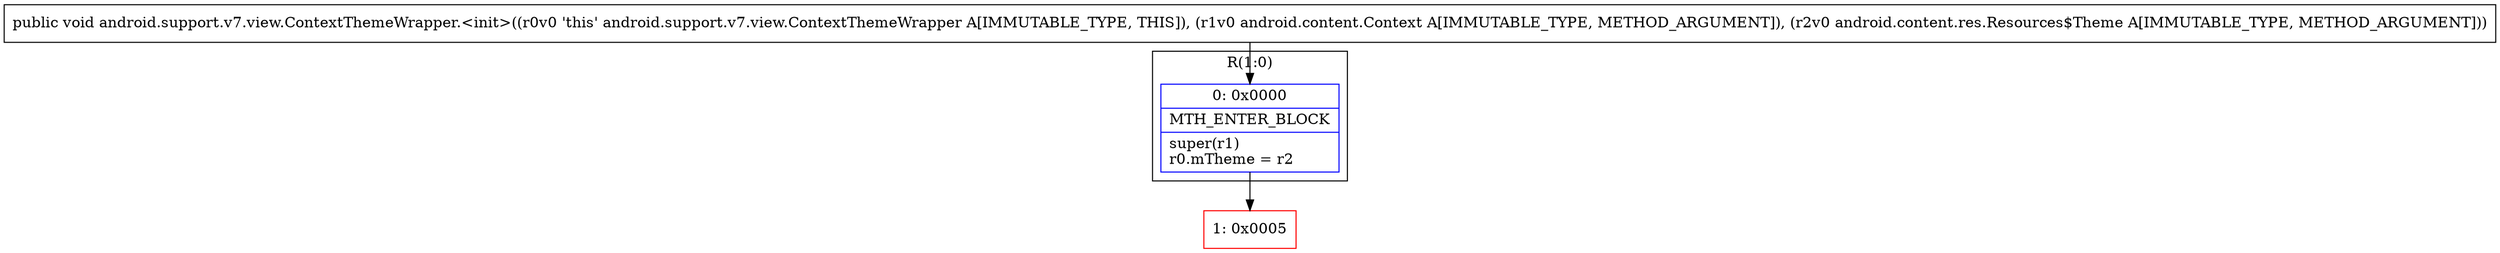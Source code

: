 digraph "CFG forandroid.support.v7.view.ContextThemeWrapper.\<init\>(Landroid\/content\/Context;Landroid\/content\/res\/Resources$Theme;)V" {
subgraph cluster_Region_430523367 {
label = "R(1:0)";
node [shape=record,color=blue];
Node_0 [shape=record,label="{0\:\ 0x0000|MTH_ENTER_BLOCK\l|super(r1)\lr0.mTheme = r2\l}"];
}
Node_1 [shape=record,color=red,label="{1\:\ 0x0005}"];
MethodNode[shape=record,label="{public void android.support.v7.view.ContextThemeWrapper.\<init\>((r0v0 'this' android.support.v7.view.ContextThemeWrapper A[IMMUTABLE_TYPE, THIS]), (r1v0 android.content.Context A[IMMUTABLE_TYPE, METHOD_ARGUMENT]), (r2v0 android.content.res.Resources$Theme A[IMMUTABLE_TYPE, METHOD_ARGUMENT])) }"];
MethodNode -> Node_0;
Node_0 -> Node_1;
}

